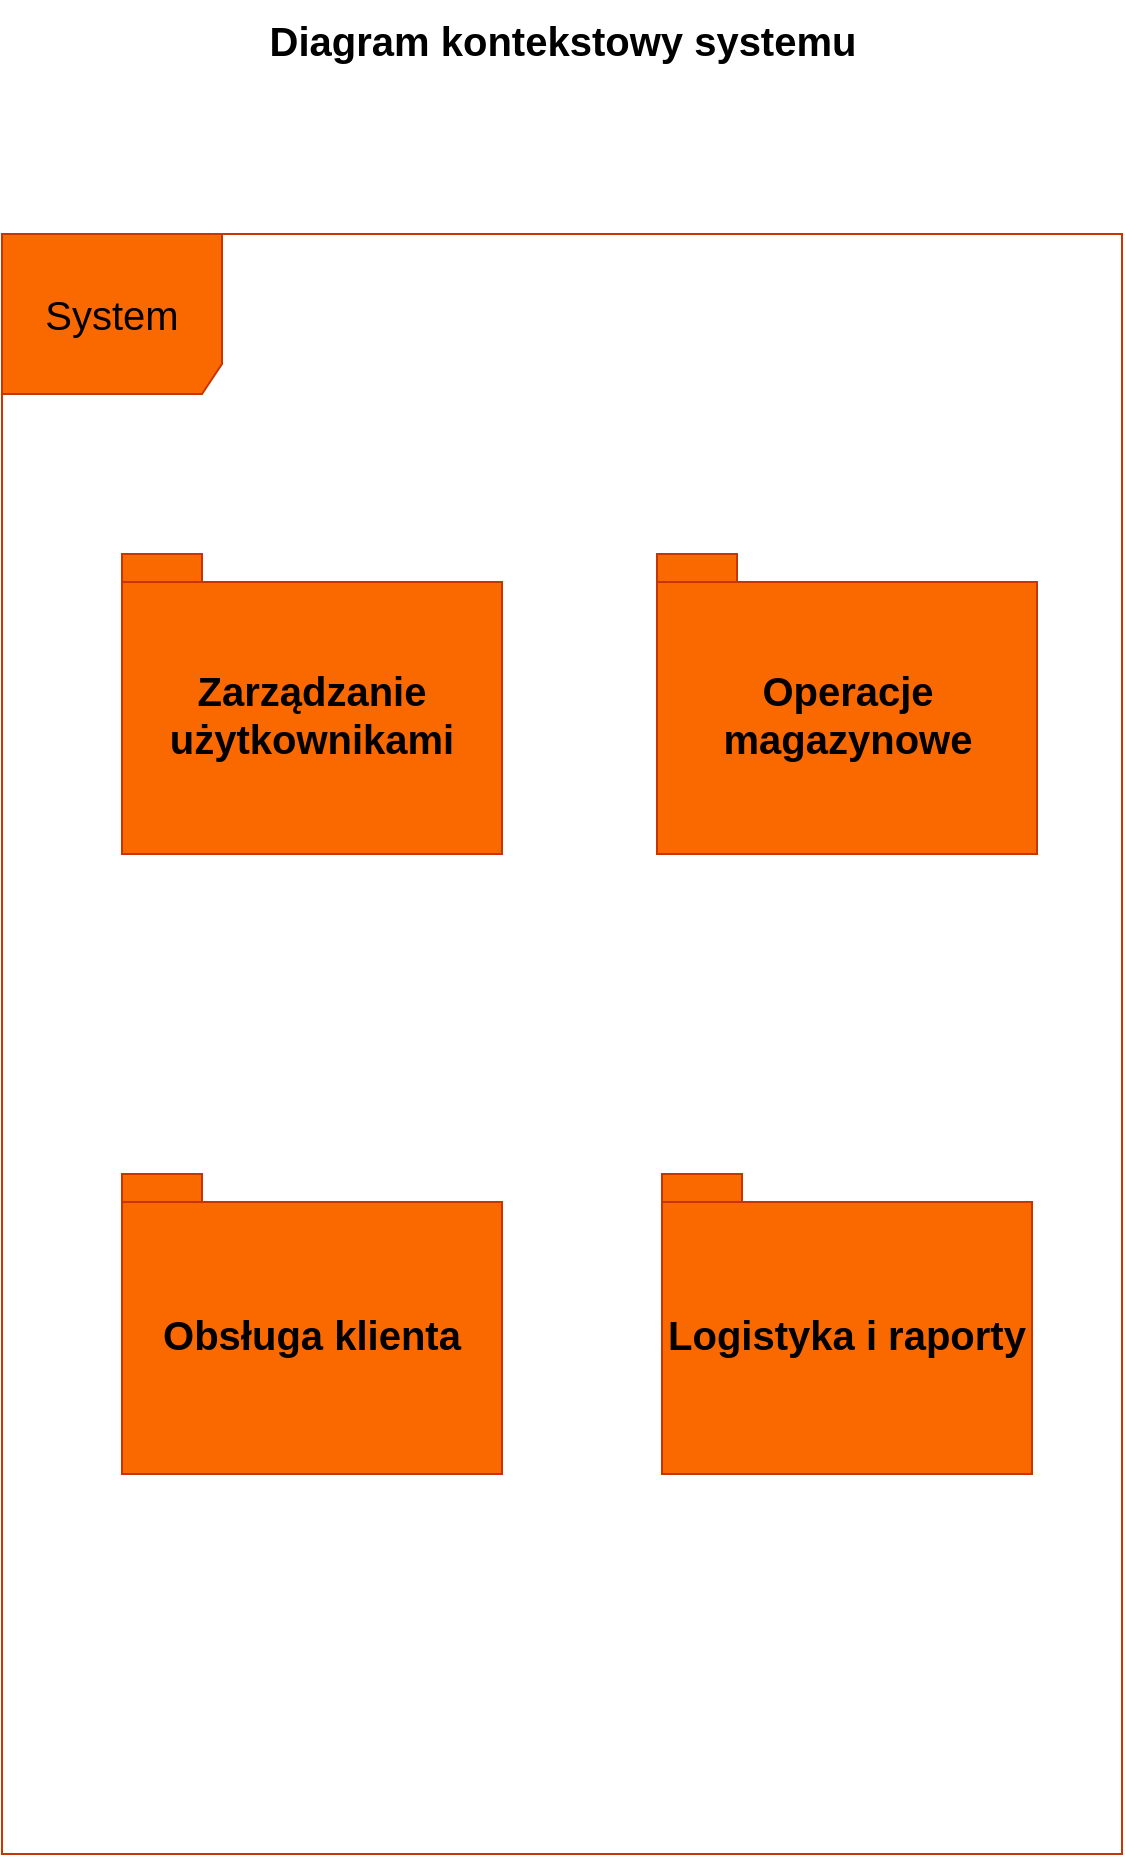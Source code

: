 <mxfile version="26.2.2">
  <diagram name="Strona-1" id="mMoBiokOtSKrgwJCoztl">
    <mxGraphModel dx="1016" dy="1306" grid="1" gridSize="10" guides="1" tooltips="1" connect="1" arrows="1" fold="1" page="1" pageScale="1" pageWidth="827" pageHeight="1169" math="0" shadow="0">
      <root>
        <mxCell id="0" />
        <mxCell id="1" parent="0" />
        <mxCell id="bme4zidYuyOtilQr2RIw-11" value="&lt;font style=&quot;font-size: 20px;&quot;&gt;System&lt;/font&gt;" style="shape=umlFrame;whiteSpace=wrap;html=1;pointerEvents=0;width=110;height=80;fillColor=#fa6800;fontColor=#000000;strokeColor=#C73500;" parent="1" vertex="1">
          <mxGeometry x="130" y="140" width="560" height="810" as="geometry" />
        </mxCell>
        <mxCell id="bme4zidYuyOtilQr2RIw-13" value="&lt;font style=&quot;font-size: 20px;&quot;&gt;Zarządzanie użytkownikami&lt;/font&gt;" style="shape=folder;fontStyle=1;spacingTop=10;tabWidth=40;tabHeight=14;tabPosition=left;html=1;whiteSpace=wrap;fillColor=#fa6800;fontColor=#000000;strokeColor=#C73500;" parent="1" vertex="1">
          <mxGeometry x="190" y="300" width="190" height="150" as="geometry" />
        </mxCell>
        <mxCell id="bme4zidYuyOtilQr2RIw-14" value="&lt;font style=&quot;font-size: 20px;&quot;&gt;Operacje magazynowe&lt;/font&gt;" style="shape=folder;fontStyle=1;spacingTop=10;tabWidth=40;tabHeight=14;tabPosition=left;html=1;whiteSpace=wrap;fillColor=#fa6800;fontColor=#000000;strokeColor=#C73500;" parent="1" vertex="1">
          <mxGeometry x="457.5" y="300" width="190" height="150" as="geometry" />
        </mxCell>
        <mxCell id="bme4zidYuyOtilQr2RIw-15" value="&lt;font style=&quot;font-size: 20px;&quot;&gt;Logistyka i raporty&lt;/font&gt;" style="shape=folder;fontStyle=1;spacingTop=10;tabWidth=40;tabHeight=14;tabPosition=left;html=1;whiteSpace=wrap;fillColor=#fa6800;fontColor=#000000;strokeColor=#C73500;" parent="1" vertex="1">
          <mxGeometry x="460" y="610" width="185" height="150" as="geometry" />
        </mxCell>
        <mxCell id="bme4zidYuyOtilQr2RIw-16" value="&lt;font style=&quot;font-size: 20px;&quot;&gt;Obsługa klienta&lt;/font&gt;" style="shape=folder;fontStyle=1;spacingTop=10;tabWidth=40;tabHeight=14;tabPosition=left;html=1;whiteSpace=wrap;fillColor=#fa6800;fontColor=#000000;strokeColor=#C73500;" parent="1" vertex="1">
          <mxGeometry x="190" y="610" width="190" height="150" as="geometry" />
        </mxCell>
        <mxCell id="76dMyMUER0JKOPAXsqWI-2" value="&lt;font style=&quot;font-size: 20px;&quot;&gt;&lt;b&gt;Diagram kontekstowy systemu&lt;/b&gt;&lt;/font&gt;" style="text;html=1;align=center;verticalAlign=middle;resizable=0;points=[];autosize=1;strokeColor=none;fillColor=none;" parent="1" vertex="1">
          <mxGeometry x="250" y="23" width="320" height="40" as="geometry" />
        </mxCell>
      </root>
    </mxGraphModel>
  </diagram>
</mxfile>

